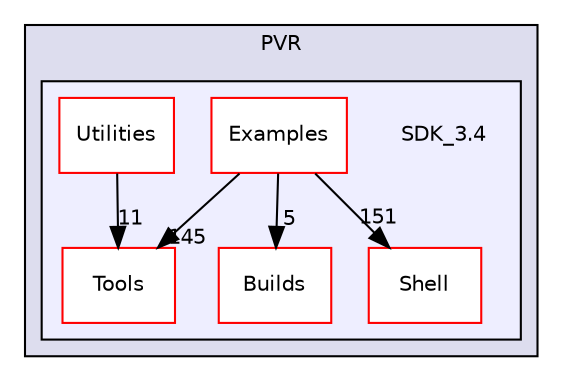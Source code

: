 digraph "PVR/SDK_3.4" {
  compound=true
  node [ fontsize="10", fontname="Helvetica"];
  edge [ labelfontsize="10", labelfontname="Helvetica"];
  subgraph clusterdir_0b2164ee8d0d182697821942e7832ea4 {
    graph [ bgcolor="#ddddee", pencolor="black", label="PVR" fontname="Helvetica", fontsize="10", URL="dir_0b2164ee8d0d182697821942e7832ea4.html"]
  subgraph clusterdir_2d878b5cc6871189fc186a386430f469 {
    graph [ bgcolor="#eeeeff", pencolor="black", label="" URL="dir_2d878b5cc6871189fc186a386430f469.html"];
    dir_2d878b5cc6871189fc186a386430f469 [shape=plaintext label="SDK_3.4"];
    dir_1af8ad330c4bc410d3d82949093945d2 [shape=box label="Builds" color="red" fillcolor="white" style="filled" URL="dir_1af8ad330c4bc410d3d82949093945d2.html"];
    dir_9235ba7a2b8ccfd2cbbe5635d248230f [shape=box label="Examples" color="red" fillcolor="white" style="filled" URL="dir_9235ba7a2b8ccfd2cbbe5635d248230f.html"];
    dir_de41955a66a331b990d60d5323117a97 [shape=box label="Shell" color="red" fillcolor="white" style="filled" URL="dir_de41955a66a331b990d60d5323117a97.html"];
    dir_5222bd6691dac9df766f8a52293393a2 [shape=box label="Tools" color="red" fillcolor="white" style="filled" URL="dir_5222bd6691dac9df766f8a52293393a2.html"];
    dir_5cacc75a9feace28fdc3571b45e0e3b1 [shape=box label="Utilities" color="red" fillcolor="white" style="filled" URL="dir_5cacc75a9feace28fdc3571b45e0e3b1.html"];
  }
  }
  dir_9235ba7a2b8ccfd2cbbe5635d248230f->dir_de41955a66a331b990d60d5323117a97 [headlabel="151", labeldistance=1.5 headhref="dir_000194_000133.html"];
  dir_9235ba7a2b8ccfd2cbbe5635d248230f->dir_1af8ad330c4bc410d3d82949093945d2 [headlabel="5", labeldistance=1.5 headhref="dir_000194_000027.html"];
  dir_9235ba7a2b8ccfd2cbbe5635d248230f->dir_5222bd6691dac9df766f8a52293393a2 [headlabel="145", labeldistance=1.5 headhref="dir_000194_001762.html"];
  dir_5cacc75a9feace28fdc3571b45e0e3b1->dir_5222bd6691dac9df766f8a52293393a2 [headlabel="11", labeldistance=1.5 headhref="dir_000069_001762.html"];
}
